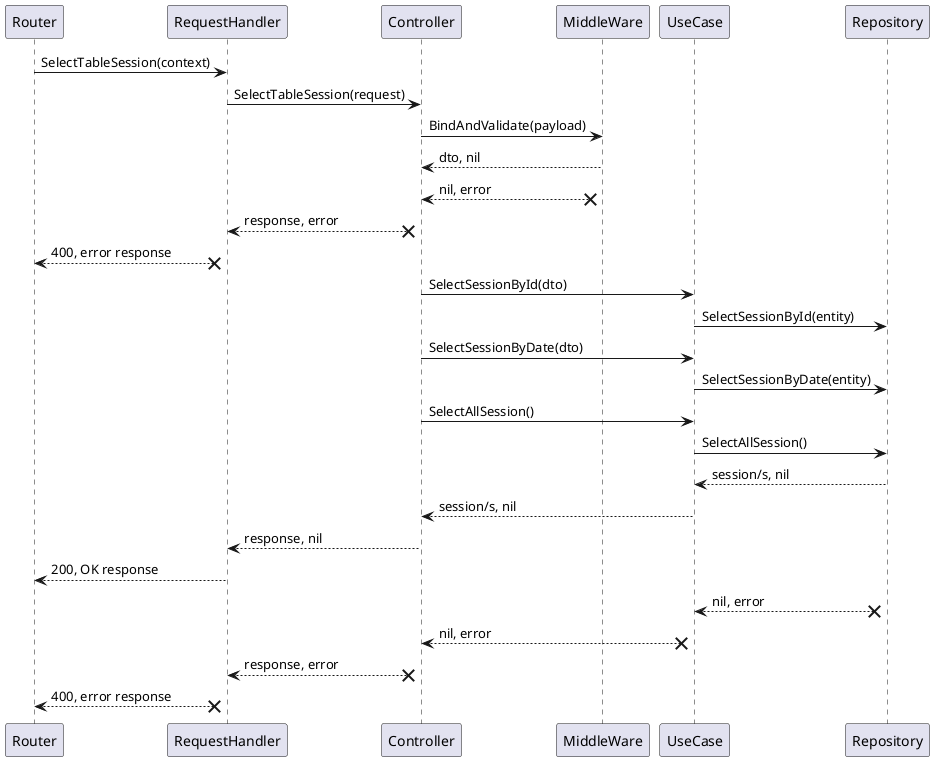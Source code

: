 @startuml
'https://plantuml.com/sequence-diagram

participant Router
participant RequestHandler as rh
participant Controller as ctrl
participant MiddleWare as mw
participant UseCase as uc
participant Repository as repo

Router -> rh : SelectTableSession(context)
rh -> ctrl : SelectTableSession(request)
ctrl -> mw : BindAndValidate(payload)
mw --> ctrl : dto, nil
mw x--> ctrl : nil, error
ctrl x--> rh : response, error
rh x--> Router : 400, error response
ctrl -> uc : SelectSessionById(dto)
uc -> repo : SelectSessionById(entity)
ctrl -> uc : SelectSessionByDate(dto)
uc -> repo : SelectSessionByDate(entity)
ctrl -> uc : SelectAllSession()
uc -> repo : SelectAllSession()
repo --> uc : session/s, nil
uc --> ctrl : session/s, nil
ctrl --> rh : response, nil
rh --> Router : 200, OK response
repo x--> uc : nil, error
uc x--> ctrl : nil, error
ctrl x--> rh : response, error
rh x--> Router : 400, error response

@enduml
